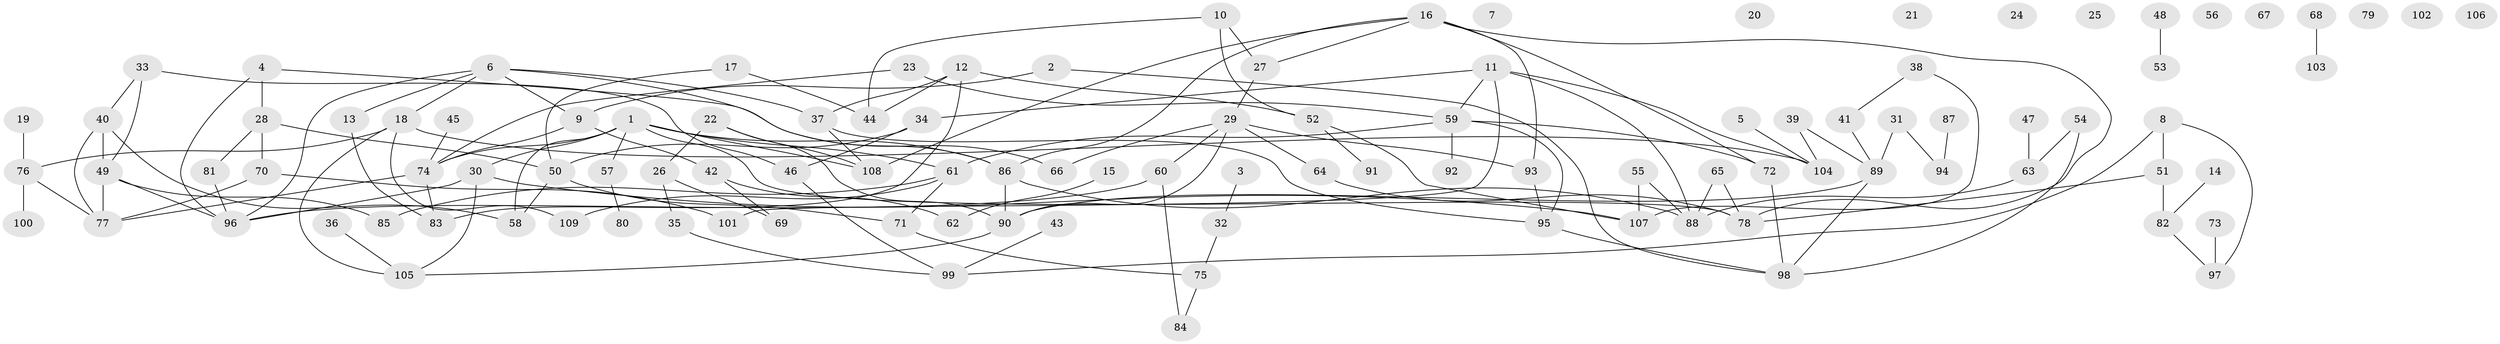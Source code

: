 // Generated by graph-tools (version 1.1) at 2025/12/03/09/25 04:12:54]
// undirected, 109 vertices, 148 edges
graph export_dot {
graph [start="1"]
  node [color=gray90,style=filled];
  1;
  2;
  3;
  4;
  5;
  6;
  7;
  8;
  9;
  10;
  11;
  12;
  13;
  14;
  15;
  16;
  17;
  18;
  19;
  20;
  21;
  22;
  23;
  24;
  25;
  26;
  27;
  28;
  29;
  30;
  31;
  32;
  33;
  34;
  35;
  36;
  37;
  38;
  39;
  40;
  41;
  42;
  43;
  44;
  45;
  46;
  47;
  48;
  49;
  50;
  51;
  52;
  53;
  54;
  55;
  56;
  57;
  58;
  59;
  60;
  61;
  62;
  63;
  64;
  65;
  66;
  67;
  68;
  69;
  70;
  71;
  72;
  73;
  74;
  75;
  76;
  77;
  78;
  79;
  80;
  81;
  82;
  83;
  84;
  85;
  86;
  87;
  88;
  89;
  90;
  91;
  92;
  93;
  94;
  95;
  96;
  97;
  98;
  99;
  100;
  101;
  102;
  103;
  104;
  105;
  106;
  107;
  108;
  109;
  1 -- 30;
  1 -- 57;
  1 -- 58;
  1 -- 61;
  1 -- 74;
  1 -- 78;
  1 -- 86;
  1 -- 108;
  2 -- 9;
  2 -- 98;
  3 -- 32;
  4 -- 28;
  4 -- 66;
  4 -- 96;
  5 -- 104;
  6 -- 9;
  6 -- 13;
  6 -- 18;
  6 -- 37;
  6 -- 86;
  6 -- 96;
  8 -- 51;
  8 -- 97;
  8 -- 99;
  9 -- 42;
  9 -- 74;
  10 -- 27;
  10 -- 44;
  10 -- 52;
  11 -- 34;
  11 -- 59;
  11 -- 88;
  11 -- 101;
  11 -- 104;
  12 -- 37;
  12 -- 44;
  12 -- 52;
  12 -- 83;
  13 -- 83;
  14 -- 82;
  15 -- 62;
  16 -- 27;
  16 -- 72;
  16 -- 78;
  16 -- 86;
  16 -- 93;
  16 -- 108;
  17 -- 44;
  17 -- 50;
  18 -- 76;
  18 -- 104;
  18 -- 105;
  18 -- 109;
  19 -- 76;
  22 -- 26;
  22 -- 90;
  22 -- 108;
  23 -- 59;
  23 -- 74;
  26 -- 35;
  26 -- 69;
  27 -- 29;
  28 -- 50;
  28 -- 70;
  28 -- 81;
  29 -- 60;
  29 -- 64;
  29 -- 66;
  29 -- 90;
  29 -- 93;
  30 -- 96;
  30 -- 105;
  30 -- 107;
  31 -- 89;
  31 -- 94;
  32 -- 75;
  33 -- 40;
  33 -- 46;
  33 -- 49;
  34 -- 46;
  34 -- 50;
  35 -- 99;
  36 -- 105;
  37 -- 95;
  37 -- 108;
  38 -- 41;
  38 -- 107;
  39 -- 89;
  39 -- 104;
  40 -- 49;
  40 -- 58;
  40 -- 77;
  41 -- 89;
  42 -- 62;
  42 -- 69;
  43 -- 99;
  45 -- 74;
  46 -- 99;
  47 -- 63;
  48 -- 53;
  49 -- 77;
  49 -- 85;
  49 -- 96;
  50 -- 58;
  50 -- 71;
  51 -- 78;
  51 -- 82;
  52 -- 91;
  52 -- 107;
  54 -- 63;
  54 -- 98;
  55 -- 88;
  55 -- 107;
  57 -- 80;
  59 -- 61;
  59 -- 72;
  59 -- 92;
  59 -- 95;
  60 -- 84;
  60 -- 96;
  61 -- 71;
  61 -- 85;
  61 -- 109;
  63 -- 88;
  64 -- 78;
  65 -- 78;
  65 -- 88;
  68 -- 103;
  70 -- 77;
  70 -- 101;
  71 -- 75;
  72 -- 98;
  73 -- 97;
  74 -- 77;
  74 -- 83;
  75 -- 84;
  76 -- 77;
  76 -- 100;
  81 -- 96;
  82 -- 97;
  86 -- 88;
  86 -- 90;
  87 -- 94;
  89 -- 90;
  89 -- 98;
  90 -- 105;
  93 -- 95;
  95 -- 98;
}
